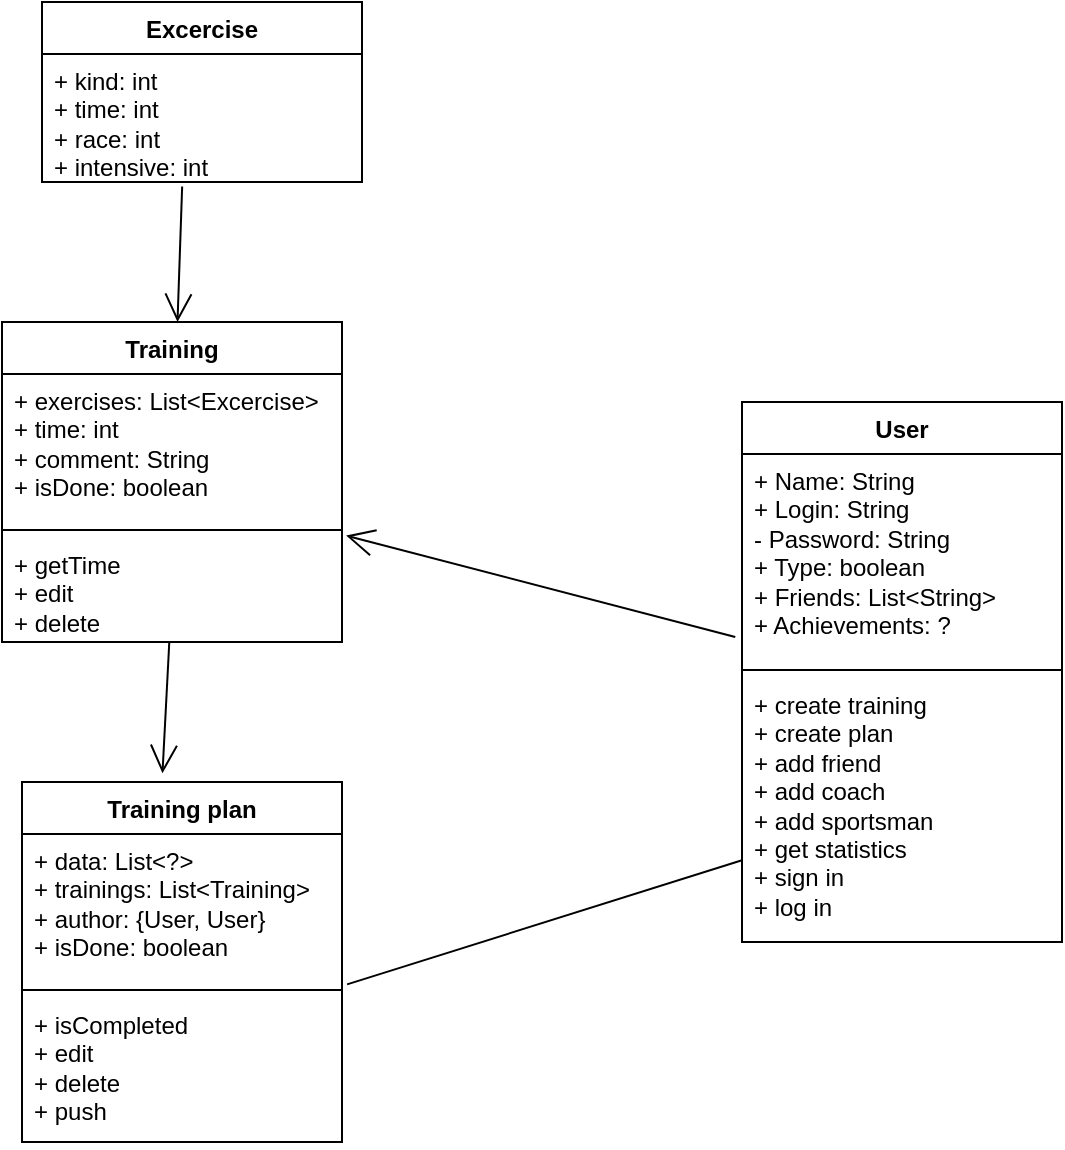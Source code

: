 <mxfile version="23.1.2" type="github">
  <diagram name="Страница — 1" id="73kS_uekRHAHTXFPvee5">
    <mxGraphModel dx="1253" dy="709" grid="1" gridSize="10" guides="1" tooltips="1" connect="1" arrows="1" fold="1" page="1" pageScale="1" pageWidth="827" pageHeight="1169" math="0" shadow="0">
      <root>
        <mxCell id="0" />
        <mxCell id="1" parent="0" />
        <mxCell id="Vkr9GvofS_UOK4-J8Ci_-13" value="User" style="swimlane;fontStyle=1;align=center;verticalAlign=top;childLayout=stackLayout;horizontal=1;startSize=26;horizontalStack=0;resizeParent=1;resizeParentMax=0;resizeLast=0;collapsible=1;marginBottom=0;whiteSpace=wrap;html=1;" vertex="1" parent="1">
          <mxGeometry x="730" y="220" width="160" height="270" as="geometry" />
        </mxCell>
        <mxCell id="Vkr9GvofS_UOK4-J8Ci_-14" value="+ Name: String&lt;br&gt;+ Login: String&lt;br&gt;- Password: String&lt;br&gt;+ Type: boolean&lt;br&gt;+ Friends: List&amp;lt;String&amp;gt;&lt;br&gt;+ Achievements: ?" style="text;strokeColor=none;fillColor=none;align=left;verticalAlign=top;spacingLeft=4;spacingRight=4;overflow=hidden;rotatable=0;points=[[0,0.5],[1,0.5]];portConstraint=eastwest;whiteSpace=wrap;html=1;" vertex="1" parent="Vkr9GvofS_UOK4-J8Ci_-13">
          <mxGeometry y="26" width="160" height="104" as="geometry" />
        </mxCell>
        <mxCell id="Vkr9GvofS_UOK4-J8Ci_-15" value="" style="line;strokeWidth=1;fillColor=none;align=left;verticalAlign=middle;spacingTop=-1;spacingLeft=3;spacingRight=3;rotatable=0;labelPosition=right;points=[];portConstraint=eastwest;strokeColor=inherit;" vertex="1" parent="Vkr9GvofS_UOK4-J8Ci_-13">
          <mxGeometry y="130" width="160" height="8" as="geometry" />
        </mxCell>
        <mxCell id="Vkr9GvofS_UOK4-J8Ci_-16" value="+ create training&lt;br&gt;+ create plan&lt;br&gt;+ add friend&lt;br&gt;+ add coach&lt;br&gt;+ add sportsman&lt;br&gt;+ get statistics&lt;br&gt;+ sign in&lt;br&gt;+ log in" style="text;strokeColor=none;fillColor=none;align=left;verticalAlign=top;spacingLeft=4;spacingRight=4;overflow=hidden;rotatable=0;points=[[0,0.5],[1,0.5]];portConstraint=eastwest;whiteSpace=wrap;html=1;" vertex="1" parent="Vkr9GvofS_UOK4-J8Ci_-13">
          <mxGeometry y="138" width="160" height="132" as="geometry" />
        </mxCell>
        <mxCell id="Vkr9GvofS_UOK4-J8Ci_-17" value="Excercise" style="swimlane;fontStyle=1;align=center;verticalAlign=top;childLayout=stackLayout;horizontal=1;startSize=26;horizontalStack=0;resizeParent=1;resizeParentMax=0;resizeLast=0;collapsible=1;marginBottom=0;whiteSpace=wrap;html=1;" vertex="1" parent="1">
          <mxGeometry x="380" y="20" width="160" height="90" as="geometry" />
        </mxCell>
        <mxCell id="Vkr9GvofS_UOK4-J8Ci_-18" value="+ kind: int&lt;br&gt;+ time: int&lt;br&gt;+ race: int&lt;br&gt;+ intensive: int" style="text;strokeColor=none;fillColor=none;align=left;verticalAlign=top;spacingLeft=4;spacingRight=4;overflow=hidden;rotatable=0;points=[[0,0.5],[1,0.5]];portConstraint=eastwest;whiteSpace=wrap;html=1;" vertex="1" parent="Vkr9GvofS_UOK4-J8Ci_-17">
          <mxGeometry y="26" width="160" height="64" as="geometry" />
        </mxCell>
        <mxCell id="Vkr9GvofS_UOK4-J8Ci_-30" value="Training" style="swimlane;fontStyle=1;align=center;verticalAlign=top;childLayout=stackLayout;horizontal=1;startSize=26;horizontalStack=0;resizeParent=1;resizeParentMax=0;resizeLast=0;collapsible=1;marginBottom=0;whiteSpace=wrap;html=1;" vertex="1" parent="1">
          <mxGeometry x="360" y="180" width="170" height="160" as="geometry" />
        </mxCell>
        <mxCell id="Vkr9GvofS_UOK4-J8Ci_-31" value="+ exercises: List&amp;lt;Excercise&amp;gt;&lt;br&gt;+ time: int&lt;br&gt;+ comment: String&lt;br&gt;+ isDone: boolean" style="text;strokeColor=none;fillColor=none;align=left;verticalAlign=top;spacingLeft=4;spacingRight=4;overflow=hidden;rotatable=0;points=[[0,0.5],[1,0.5]];portConstraint=eastwest;whiteSpace=wrap;html=1;" vertex="1" parent="Vkr9GvofS_UOK4-J8Ci_-30">
          <mxGeometry y="26" width="170" height="74" as="geometry" />
        </mxCell>
        <mxCell id="Vkr9GvofS_UOK4-J8Ci_-32" value="" style="line;strokeWidth=1;fillColor=none;align=left;verticalAlign=middle;spacingTop=-1;spacingLeft=3;spacingRight=3;rotatable=0;labelPosition=right;points=[];portConstraint=eastwest;strokeColor=inherit;" vertex="1" parent="Vkr9GvofS_UOK4-J8Ci_-30">
          <mxGeometry y="100" width="170" height="8" as="geometry" />
        </mxCell>
        <mxCell id="Vkr9GvofS_UOK4-J8Ci_-33" value="+ getTime&lt;br&gt;+ edit&lt;br&gt;+ delete" style="text;strokeColor=none;fillColor=none;align=left;verticalAlign=top;spacingLeft=4;spacingRight=4;overflow=hidden;rotatable=0;points=[[0,0.5],[1,0.5]];portConstraint=eastwest;whiteSpace=wrap;html=1;" vertex="1" parent="Vkr9GvofS_UOK4-J8Ci_-30">
          <mxGeometry y="108" width="170" height="52" as="geometry" />
        </mxCell>
        <mxCell id="Vkr9GvofS_UOK4-J8Ci_-34" value="Training plan" style="swimlane;fontStyle=1;align=center;verticalAlign=top;childLayout=stackLayout;horizontal=1;startSize=26;horizontalStack=0;resizeParent=1;resizeParentMax=0;resizeLast=0;collapsible=1;marginBottom=0;whiteSpace=wrap;html=1;" vertex="1" parent="1">
          <mxGeometry x="370" y="410" width="160" height="180" as="geometry" />
        </mxCell>
        <mxCell id="Vkr9GvofS_UOK4-J8Ci_-35" value="+ data: List&amp;lt;?&amp;gt;&lt;br&gt;+ trainings: List&amp;lt;Training&amp;gt;&lt;br&gt;+ author: {User, User}&lt;br&gt;+ isDone: boolean" style="text;strokeColor=none;fillColor=none;align=left;verticalAlign=top;spacingLeft=4;spacingRight=4;overflow=hidden;rotatable=0;points=[[0,0.5],[1,0.5]];portConstraint=eastwest;whiteSpace=wrap;html=1;" vertex="1" parent="Vkr9GvofS_UOK4-J8Ci_-34">
          <mxGeometry y="26" width="160" height="74" as="geometry" />
        </mxCell>
        <mxCell id="Vkr9GvofS_UOK4-J8Ci_-36" value="" style="line;strokeWidth=1;fillColor=none;align=left;verticalAlign=middle;spacingTop=-1;spacingLeft=3;spacingRight=3;rotatable=0;labelPosition=right;points=[];portConstraint=eastwest;strokeColor=inherit;" vertex="1" parent="Vkr9GvofS_UOK4-J8Ci_-34">
          <mxGeometry y="100" width="160" height="8" as="geometry" />
        </mxCell>
        <mxCell id="Vkr9GvofS_UOK4-J8Ci_-37" value="+ isCompleted&lt;br&gt;+ edit&lt;br&gt;+ delete&lt;br&gt;+ push" style="text;strokeColor=none;fillColor=none;align=left;verticalAlign=top;spacingLeft=4;spacingRight=4;overflow=hidden;rotatable=0;points=[[0,0.5],[1,0.5]];portConstraint=eastwest;whiteSpace=wrap;html=1;" vertex="1" parent="Vkr9GvofS_UOK4-J8Ci_-34">
          <mxGeometry y="108" width="160" height="72" as="geometry" />
        </mxCell>
        <mxCell id="Vkr9GvofS_UOK4-J8Ci_-38" value="" style="endArrow=none;endFill=0;endSize=12;html=1;rounded=0;entryX=1.016;entryY=1.016;entryDx=0;entryDy=0;entryPerimeter=0;" edge="1" parent="1" source="Vkr9GvofS_UOK4-J8Ci_-16" target="Vkr9GvofS_UOK4-J8Ci_-35">
          <mxGeometry width="160" relative="1" as="geometry">
            <mxPoint x="420" y="300" as="sourcePoint" />
            <mxPoint x="580" y="300" as="targetPoint" />
          </mxGeometry>
        </mxCell>
        <mxCell id="Vkr9GvofS_UOK4-J8Ci_-39" value="" style="endArrow=open;endFill=1;endSize=12;html=1;rounded=0;exitX=-0.021;exitY=0.88;exitDx=0;exitDy=0;exitPerimeter=0;entryX=1.012;entryY=-0.023;entryDx=0;entryDy=0;entryPerimeter=0;" edge="1" parent="1" source="Vkr9GvofS_UOK4-J8Ci_-14" target="Vkr9GvofS_UOK4-J8Ci_-33">
          <mxGeometry width="160" relative="1" as="geometry">
            <mxPoint x="420" y="300" as="sourcePoint" />
            <mxPoint x="580" y="300" as="targetPoint" />
          </mxGeometry>
        </mxCell>
        <mxCell id="Vkr9GvofS_UOK4-J8Ci_-40" value="" style="endArrow=open;endFill=1;endSize=12;html=1;rounded=0;exitX=0.438;exitY=1.035;exitDx=0;exitDy=0;exitPerimeter=0;" edge="1" parent="1" source="Vkr9GvofS_UOK4-J8Ci_-18" target="Vkr9GvofS_UOK4-J8Ci_-30">
          <mxGeometry width="160" relative="1" as="geometry">
            <mxPoint x="420" y="300" as="sourcePoint" />
            <mxPoint x="580" y="300" as="targetPoint" />
          </mxGeometry>
        </mxCell>
        <mxCell id="Vkr9GvofS_UOK4-J8Ci_-41" value="" style="endArrow=open;endFill=1;endSize=12;html=1;rounded=0;entryX=0.439;entryY=-0.024;entryDx=0;entryDy=0;entryPerimeter=0;" edge="1" parent="1" source="Vkr9GvofS_UOK4-J8Ci_-33" target="Vkr9GvofS_UOK4-J8Ci_-34">
          <mxGeometry width="160" relative="1" as="geometry">
            <mxPoint x="420" y="300" as="sourcePoint" />
            <mxPoint x="580" y="300" as="targetPoint" />
          </mxGeometry>
        </mxCell>
      </root>
    </mxGraphModel>
  </diagram>
</mxfile>
